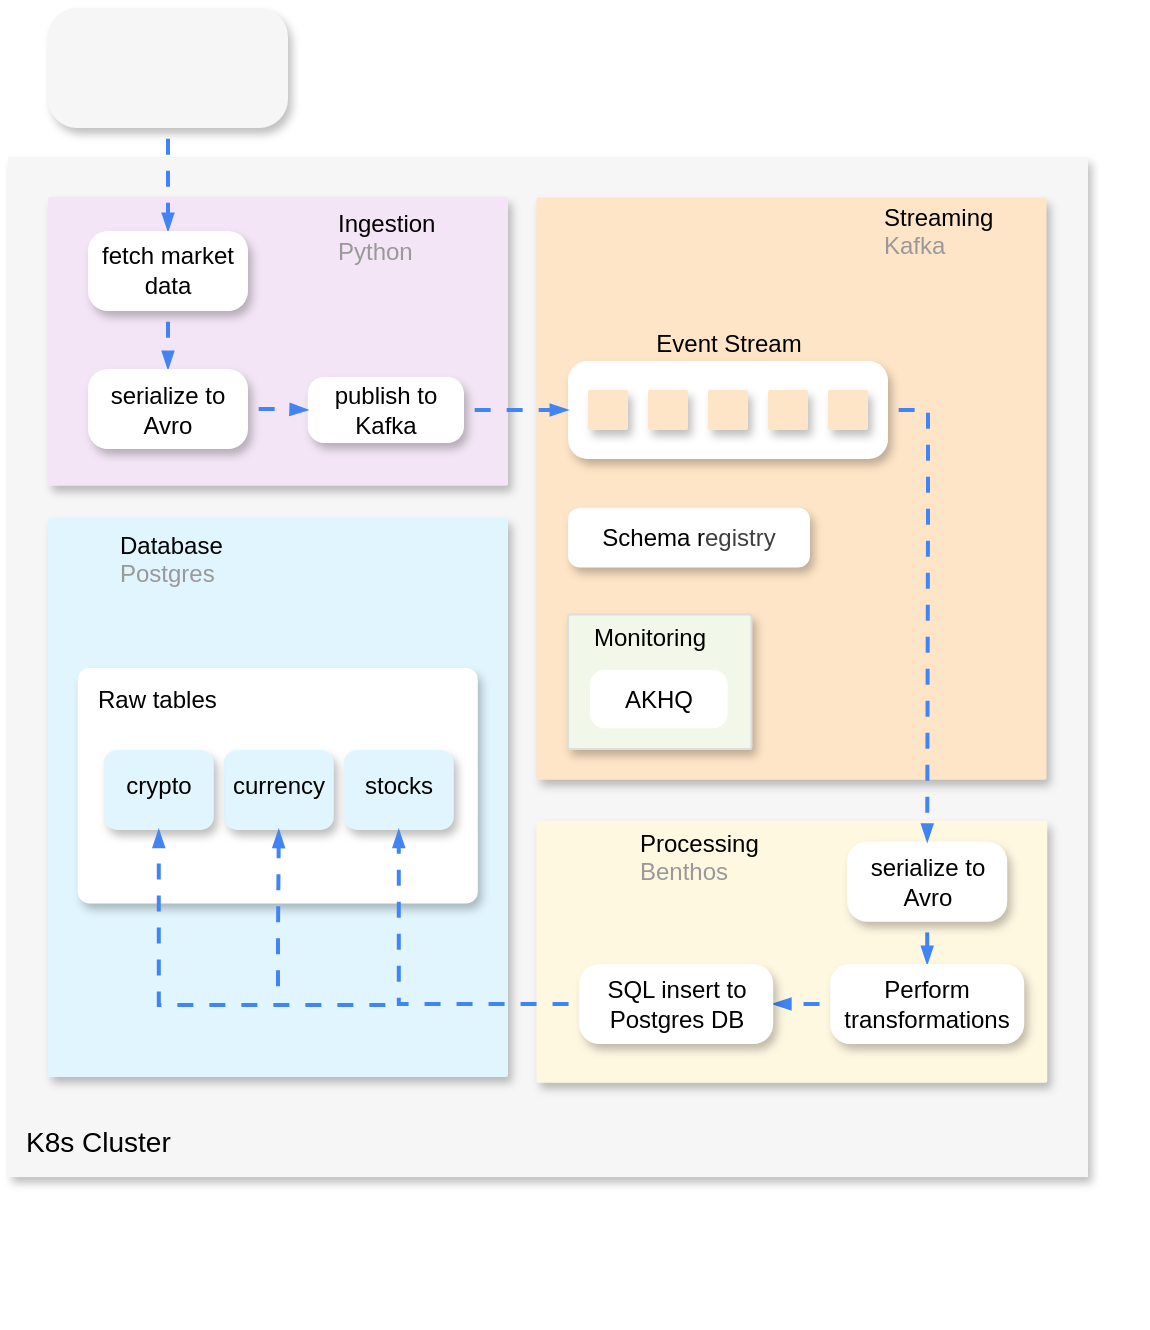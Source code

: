<mxfile version="28.1.2">
  <diagram name="Page-1" id="xxeRnDWCn8qRitkoaaiU">
    <mxGraphModel dx="-151" dy="748" grid="1" gridSize="10" guides="1" tooltips="1" connect="1" arrows="1" fold="1" page="1" pageScale="1" pageWidth="1169" pageHeight="827" math="0" shadow="0">
      <root>
        <mxCell id="0" />
        <mxCell id="1" parent="0" />
        <mxCell id="167" value="&lt;font style=&quot;color: rgb(0, 0, 0);&quot;&gt;K8s Cluster&lt;/font&gt;" style="fillColor=#F6F6F6;strokeColor=none;shadow=1;gradientColor=none;fontSize=14;align=left;spacing=9;fontColor=#717171;9E9E9E;verticalAlign=bottom;spacingTop=-4;fontStyle=0;spacingLeft=0;html=1;movable=1;resizable=1;rotatable=1;deletable=1;editable=1;locked=0;connectable=1;container=0;spacingRight=0;" parent="1" vertex="1">
          <mxGeometry x="1220" y="114.51" width="540" height="510" as="geometry" />
        </mxCell>
        <mxCell id="168" value="" style="strokeColor=none;shadow=1;strokeWidth=1;rounded=1;absoluteArcSize=1;arcSize=2;fillColor=#F3E5F5;container=0;spacingLeft=3;" parent="1" vertex="1">
          <mxGeometry x="1240" y="134.51" width="230" height="144.35" as="geometry" />
        </mxCell>
        <mxCell id="169" value="" style="strokeColor=none;shadow=1;strokeWidth=1;rounded=1;absoluteArcSize=1;arcSize=2;fillColor=#E1F5FE;align=left;verticalAlign=top;spacingBottom=3;container=0;" parent="1" vertex="1">
          <mxGeometry x="1240" y="295.01" width="230" height="279.5" as="geometry" />
        </mxCell>
        <mxCell id="181" value="publish to Kafka" style="rounded=1;whiteSpace=wrap;html=1;shadow=1;strokeColor=none;strokeWidth=1;align=center;verticalAlign=middle;arcSize=25;fontFamily=Helvetica;fontSize=12;fontColor=default;fillColor=#FFFFFF;glass=0;gradientColor=none;" parent="1" vertex="1">
          <mxGeometry x="1369.89" y="224.49" width="78.11" height="33.02" as="geometry" />
        </mxCell>
        <mxCell id="183" style="edgeStyle=orthogonalEdgeStyle;rounded=0;orthogonalLoop=1;jettySize=auto;html=1;entryX=0.5;entryY=0;entryDx=0;entryDy=0;dashed=0;strokeColor=#4284F3;strokeWidth=2;align=center;verticalAlign=middle;fontFamily=Helvetica;fontSize=12;fontColor=default;labelBackgroundColor=none;startArrow=none;startFill=0;startSize=4;endArrow=blockThin;endFill=1;endSize=4;flowAnimation=1;" parent="1" source="184" target="191" edge="1">
          <mxGeometry relative="1" as="geometry" />
        </mxCell>
        <mxCell id="190" style="edgeStyle=orthogonalEdgeStyle;html=1;rounded=0;dashed=0;strokeColor=#4284F3;strokeWidth=2;align=center;verticalAlign=middle;fontFamily=Helvetica;fontSize=12;fontColor=default;labelBackgroundColor=none;startArrow=none;startFill=0;startSize=4;endArrow=blockThin;endFill=1;endSize=4;flowAnimation=1;entryX=0.5;entryY=0;entryDx=0;entryDy=0;" parent="1" source="191" target="193" edge="1">
          <mxGeometry relative="1" as="geometry">
            <Array as="points">
              <mxPoint x="1300" y="214.51" />
              <mxPoint x="1300" y="214.51" />
            </Array>
          </mxGeometry>
        </mxCell>
        <mxCell id="191" value="fetch market data" style="rounded=1;whiteSpace=wrap;html=1;shadow=1;strokeColor=none;strokeWidth=1;align=center;verticalAlign=middle;arcSize=25;fontFamily=Helvetica;fontSize=12;fontColor=default;fillColor=#FFFFFF;glass=0;gradientColor=none;" parent="1" vertex="1">
          <mxGeometry x="1260" y="151.47" width="80" height="40.04" as="geometry" />
        </mxCell>
        <mxCell id="192" style="edgeStyle=orthogonalEdgeStyle;shape=connector;rounded=0;html=1;dashed=0;strokeColor=#4284F3;strokeWidth=2;align=center;verticalAlign=middle;fontFamily=Helvetica;fontSize=12;fontColor=default;labelBackgroundColor=none;startArrow=none;startFill=0;startSize=4;endArrow=blockThin;endFill=1;endSize=4;flowAnimation=1;" parent="1" source="193" target="181" edge="1">
          <mxGeometry relative="1" as="geometry" />
        </mxCell>
        <mxCell id="193" value="serialize to Avro" style="rounded=1;whiteSpace=wrap;html=1;shadow=1;strokeColor=none;strokeWidth=1;align=center;verticalAlign=middle;arcSize=25;fontFamily=Helvetica;fontSize=12;fontColor=default;fillColor=#FFFFFF;glass=0;gradientColor=none;" parent="1" vertex="1">
          <mxGeometry x="1260" y="220.49" width="80" height="40.04" as="geometry" />
        </mxCell>
        <mxCell id="202" value="" style="group" parent="1" vertex="1" connectable="0">
          <mxGeometry x="1365.89" y="139.51" width="89" height="50" as="geometry" />
        </mxCell>
        <mxCell id="203" value="" style="shape=image;verticalLabelPosition=bottom;labelBackgroundColor=default;verticalAlign=top;aspect=fixed;imageAspect=0;image=https://upload.wikimedia.org/wikipedia/commons/thumb/c/c3/Python-logo-notext.svg/1200px-Python-logo-notext.svg.png;" parent="202" vertex="1">
          <mxGeometry x="71" y="4.11" width="24" height="24" as="geometry" />
        </mxCell>
        <mxCell id="204" value="&lt;span&gt;&lt;font color=&quot;#000000&quot; style=&quot;forced-color-adjust: none; color: light-dark(rgb(0, 0, 0), rgb(237, 237, 237)); scrollbar-color: rgb(226, 226, 226) rgb(251, 251, 251); font-family: Helvetica; font-size: 12px; font-style: normal; font-variant-ligatures: normal; font-variant-caps: normal; font-weight: 400; letter-spacing: normal; orphans: 2; text-align: right; text-indent: 0px; text-transform: none; widows: 2; word-spacing: 0px; -webkit-text-stroke-width: 0px; white-space: nowrap; text-decoration-thickness: initial; text-decoration-style: initial; text-decoration-color: initial;&quot;&gt;Ingestion&lt;/font&gt;&lt;br style=&quot;forced-color-adjust: none; color: rgb(63, 63, 63); scrollbar-color: rgb(226, 226, 226) rgb(251, 251, 251); font-family: Helvetica; font-size: 12px; font-style: normal; font-variant-ligatures: normal; font-variant-caps: normal; font-weight: 400; letter-spacing: normal; orphans: 2; text-align: right; text-indent: 0px; text-transform: none; widows: 2; word-spacing: 0px; -webkit-text-stroke-width: 0px; white-space: nowrap; text-decoration-thickness: initial; text-decoration-style: initial; text-decoration-color: initial;&quot;&gt;&lt;span style=&quot;color: rgb(153, 153, 153); font-family: Helvetica; font-size: 12px; font-style: normal; font-variant-ligatures: normal; font-variant-caps: normal; font-weight: 400; letter-spacing: normal; orphans: 2; text-align: right; text-indent: 0px; text-transform: none; widows: 2; word-spacing: 0px; -webkit-text-stroke-width: 0px; white-space: nowrap; text-decoration-thickness: initial; text-decoration-style: initial; text-decoration-color: initial; float: none; display: inline !important;&quot;&gt;Python&lt;/span&gt;&lt;/span&gt;" style="text;whiteSpace=wrap;html=1;labelBackgroundColor=none;" parent="202" vertex="1">
          <mxGeometry x="17.5" y="-5.89" width="62" height="50" as="geometry" />
        </mxCell>
        <mxCell id="206" value="" style="strokeColor=none;shadow=1;strokeWidth=1;rounded=1;absoluteArcSize=1;arcSize=2;align=left;verticalAlign=middle;fillColor=#FFF8E1;spacing=0;spacingBottom=0;spacingTop=0;spacingLeft=14;" parent="1" vertex="1">
          <mxGeometry x="1484.22" y="446.32" width="255.39" height="131" as="geometry" />
        </mxCell>
        <mxCell id="207" value="&lt;span&gt;&lt;font color=&quot;#000000&quot; style=&quot;forced-color-adjust: none; color: light-dark(rgb(0, 0, 0), rgb(237, 237, 237)); scrollbar-color: rgb(226, 226, 226) rgb(251, 251, 251); font-family: Helvetica; font-size: 12px; font-style: normal; font-variant-ligatures: normal; font-variant-caps: normal; font-weight: 400; letter-spacing: normal; orphans: 2; text-align: right; text-indent: 0px; text-transform: none; widows: 2; word-spacing: 0px; -webkit-text-stroke-width: 0px; white-space: nowrap; text-decoration-thickness: initial; text-decoration-style: initial; text-decoration-color: initial;&quot;&gt;Processing&lt;/font&gt;&lt;br style=&quot;forced-color-adjust: none; color: rgb(63, 63, 63); scrollbar-color: rgb(226, 226, 226) rgb(251, 251, 251); font-family: Helvetica; font-size: 12px; font-style: normal; font-variant-ligatures: normal; font-variant-caps: normal; font-weight: 400; letter-spacing: normal; orphans: 2; text-align: right; text-indent: 0px; text-transform: none; widows: 2; word-spacing: 0px; -webkit-text-stroke-width: 0px; white-space: nowrap; text-decoration-thickness: initial; text-decoration-style: initial; text-decoration-color: initial;&quot;&gt;&lt;span style=&quot;color: rgb(153, 153, 153); font-family: Helvetica; font-size: 12px; font-style: normal; font-variant-ligatures: normal; font-variant-caps: normal; font-weight: 400; letter-spacing: normal; orphans: 2; text-align: right; text-indent: 0px; text-transform: none; widows: 2; word-spacing: 0px; -webkit-text-stroke-width: 0px; white-space: nowrap; text-decoration-thickness: initial; text-decoration-style: initial; text-decoration-color: initial; float: none; display: inline !important;&quot;&gt;Benthos&lt;/span&gt;&lt;/span&gt;" style="text;whiteSpace=wrap;html=1;labelBackgroundColor=none;" parent="1" vertex="1">
          <mxGeometry x="1534.11" y="444.32" width="90" height="50" as="geometry" />
        </mxCell>
        <mxCell id="208" value="" style="shape=image;verticalLabelPosition=bottom;labelBackgroundColor=default;verticalAlign=top;aspect=fixed;imageAspect=0;image=https://avatars.githubusercontent.com/u/48179284?v=4;" parent="1" vertex="1">
          <mxGeometry x="1488.11" y="441.99" width="46" height="46" as="geometry" />
        </mxCell>
        <mxCell id="217" value="" style="edgeStyle=orthogonalEdgeStyle;shape=connector;rounded=0;html=1;dashed=0;strokeColor=#4284F3;strokeWidth=2;align=center;verticalAlign=middle;fontFamily=Helvetica;fontSize=12;fontColor=default;labelBackgroundColor=none;startArrow=none;startFill=0;startSize=4;endArrow=blockThin;endFill=1;endSize=4;flowAnimation=1;" parent="1" source="209" target="210" edge="1">
          <mxGeometry relative="1" as="geometry" />
        </mxCell>
        <mxCell id="209" value="serialize to Avro" style="rounded=1;whiteSpace=wrap;html=1;shadow=1;strokeColor=none;strokeWidth=1;align=center;verticalAlign=middle;arcSize=25;fontFamily=Helvetica;fontSize=12;fontColor=default;fillColor=#FFFFFF;glass=0;gradientColor=none;" parent="1" vertex="1">
          <mxGeometry x="1639.61" y="456.83" width="80" height="40.04" as="geometry" />
        </mxCell>
        <mxCell id="218" value="" style="edgeStyle=orthogonalEdgeStyle;shape=connector;rounded=0;html=1;dashed=0;strokeColor=#4284F3;strokeWidth=2;align=center;verticalAlign=middle;fontFamily=Helvetica;fontSize=12;fontColor=default;labelBackgroundColor=none;startArrow=none;startFill=0;startSize=4;endArrow=blockThin;endFill=1;endSize=4;flowAnimation=1;" parent="1" source="210" target="211" edge="1">
          <mxGeometry relative="1" as="geometry" />
        </mxCell>
        <mxCell id="210" value="Perform transformations" style="rounded=1;whiteSpace=wrap;html=1;shadow=1;strokeColor=none;strokeWidth=1;align=center;verticalAlign=middle;arcSize=25;fontFamily=Helvetica;fontSize=12;fontColor=default;fillColor=#FFFFFF;glass=0;gradientColor=none;" parent="1" vertex="1">
          <mxGeometry x="1631.11" y="517.99" width="97" height="40.04" as="geometry" />
        </mxCell>
        <mxCell id="211" value="SQL insert to Postgres DB" style="rounded=1;whiteSpace=wrap;html=1;shadow=1;strokeColor=none;strokeWidth=1;align=center;verticalAlign=middle;arcSize=25;fontFamily=Helvetica;fontSize=12;fontColor=default;fillColor=#FFFFFF;glass=0;gradientColor=none;" parent="1" vertex="1">
          <mxGeometry x="1505.61" y="517.99" width="97" height="40.04" as="geometry" />
        </mxCell>
        <mxCell id="213" value="&lt;span&gt;&lt;font color=&quot;#000000&quot; style=&quot;forced-color-adjust: none; color: light-dark(rgb(0, 0, 0), rgb(237, 237, 237)); scrollbar-color: rgb(226, 226, 226) rgb(251, 251, 251); font-family: Helvetica; font-size: 12px; font-style: normal; font-variant-ligatures: normal; font-variant-caps: normal; font-weight: 400; letter-spacing: normal; orphans: 2; text-align: right; text-indent: 0px; text-transform: none; widows: 2; word-spacing: 0px; -webkit-text-stroke-width: 0px; white-space: nowrap; text-decoration-thickness: initial; text-decoration-style: initial; text-decoration-color: initial;&quot;&gt;Database&lt;/font&gt;&lt;br style=&quot;forced-color-adjust: none; color: rgb(63, 63, 63); scrollbar-color: rgb(226, 226, 226) rgb(251, 251, 251); font-family: Helvetica; font-size: 12px; font-style: normal; font-variant-ligatures: normal; font-variant-caps: normal; font-weight: 400; letter-spacing: normal; orphans: 2; text-align: right; text-indent: 0px; text-transform: none; widows: 2; word-spacing: 0px; -webkit-text-stroke-width: 0px; white-space: nowrap; text-decoration-thickness: initial; text-decoration-style: initial; text-decoration-color: initial;&quot;&gt;&lt;span style=&quot;color: rgb(153, 153, 153); font-family: Helvetica; font-size: 12px; font-style: normal; font-variant-ligatures: normal; font-variant-caps: normal; font-weight: 400; letter-spacing: normal; orphans: 2; text-align: right; text-indent: 0px; text-transform: none; widows: 2; word-spacing: 0px; -webkit-text-stroke-width: 0px; white-space: nowrap; text-decoration-thickness: initial; text-decoration-style: initial; text-decoration-color: initial; float: none; display: inline !important;&quot;&gt;Postgres&lt;/span&gt;&lt;/span&gt;" style="text;whiteSpace=wrap;html=1;labelBackgroundColor=none;" parent="1" vertex="1">
          <mxGeometry x="1273.89" y="295.01" width="90" height="50" as="geometry" />
        </mxCell>
        <mxCell id="173" value="&lt;div style=&quot;&quot;&gt;&lt;span style=&quot;white-space: pre;&quot;&gt;Raw tables&lt;/span&gt;&lt;/div&gt;" style="rounded=1;html=1;shadow=1;strokeColor=none;strokeWidth=1;align=left;verticalAlign=top;arcSize=5;fontFamily=Helvetica;fontSize=12;fontColor=default;fillColor=#FFFFFF;whiteSpace=wrap;fillStyle=solid;spacingRight=2;spacing=4;spacingLeft=6;" parent="1" vertex="1">
          <mxGeometry x="1254.89" y="369.94" width="200" height="117.81" as="geometry" />
        </mxCell>
        <mxCell id="174" value="currency" style="sketch=0;points=[[0,0,0],[0.25,0,0],[0.5,0,0],[0.75,0,0],[1,0,0],[1,0.25,0],[1,0.5,0],[1,0.75,0],[1,1,0],[0.75,1,0],[0.5,1,0],[0.25,1,0],[0,1,0],[0,0.75,0],[0,0.5,0],[0,0.25,0]];rounded=1;absoluteArcSize=1;arcSize=13;html=1;strokeColor=none;gradientColor=none;shadow=1;dashed=0;fontSize=12;fontColor=#000000;align=center;verticalAlign=middle;spacing=10;spacingTop=-4;whiteSpace=wrap;fillColor=#E1F5FE;fontFamily=Helvetica;labelBackgroundColor=none;" parent="1" vertex="1">
          <mxGeometry x="1327.89" y="410.94" width="55" height="40" as="geometry" />
        </mxCell>
        <mxCell id="175" value="stocks" style="sketch=0;points=[[0,0,0],[0.25,0,0],[0.5,0,0],[0.75,0,0],[1,0,0],[1,0.25,0],[1,0.5,0],[1,0.75,0],[1,1,0],[0.75,1,0],[0.5,1,0],[0.25,1,0],[0,1,0],[0,0.75,0],[0,0.5,0],[0,0.25,0]];rounded=1;absoluteArcSize=1;arcSize=13;html=1;strokeColor=none;gradientColor=none;shadow=1;dashed=0;fontSize=12;fontColor=#000000;align=center;verticalAlign=middle;spacing=10;spacingTop=-4;whiteSpace=wrap;fillColor=#E1F5FE;fontFamily=Helvetica;labelBackgroundColor=none;" parent="1" vertex="1">
          <mxGeometry x="1387.89" y="410.94" width="55" height="40" as="geometry" />
        </mxCell>
        <mxCell id="176" value="crypto" style="sketch=0;points=[[0,0,0],[0.25,0,0],[0.5,0,0],[0.75,0,0],[1,0,0],[1,0.25,0],[1,0.5,0],[1,0.75,0],[1,1,0],[0.75,1,0],[0.5,1,0],[0.25,1,0],[0,1,0],[0,0.75,0],[0,0.5,0],[0,0.25,0]];rounded=1;absoluteArcSize=1;arcSize=13;html=1;strokeColor=none;gradientColor=none;shadow=1;dashed=0;fontSize=12;fontColor=#000000;align=center;verticalAlign=middle;spacing=10;spacingTop=-4;whiteSpace=wrap;fillColor=#E1F5FE;fontFamily=Helvetica;labelBackgroundColor=none;" parent="1" vertex="1">
          <mxGeometry x="1267.89" y="410.94" width="55" height="40" as="geometry" />
        </mxCell>
        <mxCell id="221" value="" style="group" parent="1" vertex="1" connectable="0">
          <mxGeometry x="1484.22" y="130.51" width="305.78" height="295.33" as="geometry" />
        </mxCell>
        <mxCell id="170" value="" style="strokeColor=none;shadow=1;strokeWidth=1;rounded=1;absoluteArcSize=1;arcSize=2;fillColor=#FFE5C7;container=0;" parent="221" vertex="1">
          <mxGeometry y="4.198" width="255.0" height="291.132" as="geometry" />
        </mxCell>
        <mxCell id="186" value="&lt;span&gt;&lt;font color=&quot;#000000&quot; style=&quot;forced-color-adjust: none; color: light-dark(rgb(0, 0, 0), rgb(237, 237, 237)); scrollbar-color: rgb(226, 226, 226) rgb(251, 251, 251); font-family: Helvetica; font-size: 12px; font-style: normal; font-variant-ligatures: normal; font-variant-caps: normal; font-weight: 400; letter-spacing: normal; orphans: 2; text-align: right; text-indent: 0px; text-transform: none; widows: 2; word-spacing: 0px; -webkit-text-stroke-width: 0px; white-space: nowrap; text-decoration-thickness: initial; text-decoration-style: initial; text-decoration-color: initial;&quot;&gt;Streaming&lt;/font&gt;&lt;br style=&quot;forced-color-adjust: none; color: rgb(63, 63, 63); scrollbar-color: rgb(226, 226, 226) rgb(251, 251, 251); font-family: Helvetica; font-size: 12px; font-style: normal; font-variant-ligatures: normal; font-variant-caps: normal; font-weight: 400; letter-spacing: normal; orphans: 2; text-align: right; text-indent: 0px; text-transform: none; widows: 2; word-spacing: 0px; -webkit-text-stroke-width: 0px; white-space: nowrap; text-decoration-thickness: initial; text-decoration-style: initial; text-decoration-color: initial;&quot;&gt;&lt;span style=&quot;color: rgb(153, 153, 153); font-family: Helvetica; font-size: 12px; font-style: normal; font-variant-ligatures: normal; font-variant-caps: normal; font-weight: 400; letter-spacing: normal; orphans: 2; text-align: right; text-indent: 0px; text-transform: none; widows: 2; word-spacing: 0px; -webkit-text-stroke-width: 0px; white-space: nowrap; text-decoration-thickness: initial; text-decoration-style: initial; text-decoration-color: initial; float: none; display: inline !important;&quot;&gt;Kafka&lt;/span&gt;&lt;/span&gt;" style="text;whiteSpace=wrap;html=1;labelBackgroundColor=none;" parent="221" vertex="1">
          <mxGeometry x="171.78" width="64.22" height="39.909" as="geometry" />
        </mxCell>
        <mxCell id="187" value="" style="shape=image;verticalLabelPosition=bottom;labelBackgroundColor=default;verticalAlign=top;aspect=fixed;imageAspect=0;image=https://upload.wikimedia.org/wikipedia/commons/thumb/0/01/Apache_Kafka_logo.svg/1200px-Apache_Kafka_logo.svg.png;" parent="221" vertex="1">
          <mxGeometry x="235.778" y="10.642" width="12.408" height="20.175" as="geometry" />
        </mxCell>
        <mxCell id="227" value="" style="group" parent="221" vertex="1" connectable="0">
          <mxGeometry x="15.78" y="210.193" width="114.22" height="69.842" as="geometry" />
        </mxCell>
        <mxCell id="224" value="" style="strokeColor=#dddddd;shadow=1;strokeWidth=1;rounded=1;absoluteArcSize=1;arcSize=2;fillColor=#F1F8E9;container=0;" parent="227" vertex="1">
          <mxGeometry y="2.524" width="91.734" height="67.317" as="geometry" />
        </mxCell>
        <mxCell id="225" value="AKHQ" style="rounded=1;whiteSpace=wrap;html=1;shadow=0;strokeColor=none;strokeWidth=1;align=center;verticalAlign=middle;arcSize=25;fontFamily=Helvetica;fontSize=12;fontColor=default;fillColor=#FFFFFF;glass=0;gradientColor=none;" parent="227" vertex="1">
          <mxGeometry x="11.02" y="30.331" width="68.8" height="29.144" as="geometry" />
        </mxCell>
        <mxCell id="226" value="&lt;div style=&quot;text-align: right;&quot;&gt;&lt;span style=&quot;background-color: transparent; text-wrap-mode: nowrap;&quot;&gt;Monitoring&lt;/span&gt;&lt;/div&gt;" style="text;whiteSpace=wrap;html=1;labelBackgroundColor=none;" parent="227" vertex="1">
          <mxGeometry x="11.02" width="103.2" height="49.887" as="geometry" />
        </mxCell>
        <mxCell id="241" value="" style="group" parent="221" vertex="1" connectable="0">
          <mxGeometry x="15.78" y="62.535" width="160.0" height="72.406" as="geometry" />
        </mxCell>
        <mxCell id="233" value="&lt;div style=&quot;&quot;&gt;&lt;br&gt;&lt;/div&gt;" style="rounded=1;html=1;shadow=1;strokeColor=none;strokeWidth=1;align=center;verticalAlign=top;arcSize=20;fontFamily=Helvetica;fontSize=12;fontColor=default;fillColor=#FFFFFF;whiteSpace=wrap;fillStyle=solid;" parent="241" vertex="1">
          <mxGeometry y="23.427" width="160.0" height="48.979" as="geometry" />
        </mxCell>
        <mxCell id="234" value="" style="strokeColor=none;shadow=1;strokeWidth=1;rounded=1;absoluteArcSize=1;arcSize=2;fillColor=#FFE5C7;container=0;" parent="241" vertex="1">
          <mxGeometry x="10.0" y="37.944" width="20.0" height="19.955" as="geometry" />
        </mxCell>
        <mxCell id="235" value="" style="strokeColor=none;shadow=1;strokeWidth=1;rounded=1;absoluteArcSize=1;arcSize=2;fillColor=#FFE5C7;container=0;" parent="241" vertex="1">
          <mxGeometry x="40.0" y="37.944" width="20.0" height="19.955" as="geometry" />
        </mxCell>
        <mxCell id="236" value="" style="strokeColor=none;shadow=1;strokeWidth=1;rounded=1;absoluteArcSize=1;arcSize=2;fillColor=#FFE5C7;container=0;" parent="241" vertex="1">
          <mxGeometry x="70.0" y="37.944" width="20.0" height="19.955" as="geometry" />
        </mxCell>
        <mxCell id="237" value="" style="strokeColor=none;shadow=1;strokeWidth=1;rounded=1;absoluteArcSize=1;arcSize=2;fillColor=#FFE5C7;container=0;" parent="241" vertex="1">
          <mxGeometry x="100.0" y="37.944" width="20.0" height="19.955" as="geometry" />
        </mxCell>
        <mxCell id="238" value="" style="strokeColor=none;shadow=1;strokeWidth=1;rounded=1;absoluteArcSize=1;arcSize=2;fillColor=#FFE5C7;container=0;" parent="241" vertex="1">
          <mxGeometry x="130.0" y="37.944" width="20.0" height="19.955" as="geometry" />
        </mxCell>
        <mxCell id="239" value="Event Stream" style="text;html=1;align=center;verticalAlign=middle;whiteSpace=wrap;rounded=0;fontFamily=Helvetica;fontSize=12;fontColor=default;labelBackgroundColor=none;" parent="241" vertex="1">
          <mxGeometry x="41.65" width="76.7" height="29.932" as="geometry" />
        </mxCell>
        <mxCell id="182" value="&lt;div style=&quot;&quot;&gt;&lt;span style=&quot;white-space: pre;&quot;&gt;&lt;font style=&quot;color: rgb(0, 0, 0);&quot;&gt;Schema &lt;/font&gt;&lt;/span&gt;&lt;span style=&quot;color: rgb(63, 63, 63); background-color: transparent; white-space: pre;&quot;&gt;&lt;font style=&quot;color: rgb(0, 0, 0);&quot;&gt;r&lt;/font&gt;&lt;/span&gt;&lt;span style=&quot;color: rgb(63, 63, 63); background-color: transparent; white-space: pre;&quot;&gt;egistry&lt;/span&gt;&lt;/div&gt;" style="rounded=1;html=1;shadow=1;strokeColor=none;strokeWidth=1;align=center;verticalAlign=middle;arcSize=20;fontFamily=Helvetica;fontSize=12;fontColor=default;fillColor=#FFFFFF;whiteSpace=wrap;fillStyle=solid;" parent="221" vertex="1">
          <mxGeometry x="15.78" y="159.309" width="121.0" height="29.932" as="geometry" />
        </mxCell>
        <mxCell id="180" style="edgeStyle=orthogonalEdgeStyle;shape=connector;rounded=0;html=1;dashed=0;strokeColor=#4284F3;strokeWidth=2;align=center;verticalAlign=middle;fontFamily=Helvetica;fontSize=12;fontColor=default;labelBackgroundColor=none;startArrow=none;startFill=0;startSize=4;endArrow=blockThin;endFill=1;endSize=4;flowAnimation=1;entryX=0;entryY=0.5;entryDx=0;entryDy=0;" parent="1" source="181" target="233" edge="1">
          <mxGeometry relative="1" as="geometry">
            <mxPoint x="1680" y="257.51" as="targetPoint" />
          </mxGeometry>
        </mxCell>
        <mxCell id="228" style="edgeStyle=orthogonalEdgeStyle;shape=connector;rounded=0;html=1;entryX=0.5;entryY=1;entryDx=0;entryDy=0;entryPerimeter=0;dashed=0;strokeColor=#4284F3;strokeWidth=2;align=center;verticalAlign=middle;fontFamily=Helvetica;fontSize=12;fontColor=default;labelBackgroundColor=none;startArrow=none;startFill=0;startSize=4;endArrow=blockThin;endFill=1;endSize=4;flowAnimation=1;" parent="1" source="211" target="175" edge="1">
          <mxGeometry relative="1" as="geometry" />
        </mxCell>
        <mxCell id="229" style="edgeStyle=orthogonalEdgeStyle;shape=connector;rounded=0;html=1;entryX=0.5;entryY=1;entryDx=0;entryDy=0;entryPerimeter=0;dashed=0;strokeColor=#4284F3;strokeWidth=2;align=center;verticalAlign=middle;fontFamily=Helvetica;fontSize=12;fontColor=default;labelBackgroundColor=none;startArrow=none;startFill=0;startSize=4;endArrow=blockThin;endFill=1;endSize=4;flowAnimation=1;" parent="1" target="174" edge="1">
          <mxGeometry relative="1" as="geometry">
            <mxPoint x="1355" y="534.51" as="sourcePoint" />
            <Array as="points">
              <mxPoint x="1355" y="524.51" />
              <mxPoint x="1355" y="504.51" />
              <mxPoint x="1355" y="504.51" />
            </Array>
          </mxGeometry>
        </mxCell>
        <mxCell id="231" style="edgeStyle=orthogonalEdgeStyle;shape=connector;rounded=0;html=1;entryX=0.5;entryY=1;entryDx=0;entryDy=0;entryPerimeter=0;dashed=0;strokeColor=#4284F3;strokeWidth=2;align=center;verticalAlign=middle;fontFamily=Helvetica;fontSize=12;fontColor=default;labelBackgroundColor=none;startArrow=none;startFill=0;startSize=4;endArrow=blockThin;endFill=1;endSize=4;flowAnimation=1;" parent="1" target="176" edge="1">
          <mxGeometry relative="1" as="geometry">
            <mxPoint x="1414" y="538.51" as="sourcePoint" />
            <Array as="points">
              <mxPoint x="1295" y="537.51" />
            </Array>
          </mxGeometry>
        </mxCell>
        <mxCell id="205" style="edgeStyle=orthogonalEdgeStyle;shape=connector;rounded=0;html=1;exitX=1;exitY=0.5;exitDx=0;exitDy=0;entryX=0.5;entryY=0;entryDx=0;entryDy=0;dashed=0;strokeColor=#4284F3;strokeWidth=2;align=center;verticalAlign=middle;fontFamily=Helvetica;fontSize=12;fontColor=default;labelBackgroundColor=none;startArrow=none;startFill=0;startSize=4;endArrow=blockThin;endFill=1;endSize=4;flowAnimation=1;" parent="1" source="233" target="209" edge="1">
          <mxGeometry relative="1" as="geometry">
            <mxPoint x="1736.69" y="418.336" as="targetPoint" />
            <mxPoint x="1709.61" y="332.105" as="sourcePoint" />
            <Array as="points">
              <mxPoint x="1680" y="241.51" />
              <mxPoint x="1680" y="294.51" />
              <mxPoint x="1680" y="294.51" />
            </Array>
          </mxGeometry>
        </mxCell>
        <mxCell id="243" value="" style="shape=image;verticalLabelPosition=bottom;labelBackgroundColor=default;verticalAlign=top;aspect=fixed;imageAspect=0;image=https://upload.wikimedia.org/wikipedia/commons/thumb/3/39/Kubernetes_logo_without_workmark.svg/2109px-Kubernetes_logo_without_workmark.svg.png;" parent="1" vertex="1">
          <mxGeometry x="1313.24" y="592.32" width="26.76" height="26" as="geometry" />
        </mxCell>
        <mxCell id="245" value="" style="shape=image;verticalLabelPosition=bottom;labelBackgroundColor=default;verticalAlign=top;aspect=fixed;imageAspect=0;image=https://avatars.githubusercontent.com/u/83191469?s=280&amp;v=4;" parent="1" vertex="1">
          <mxGeometry x="1375.72" y="592.32" width="26" height="26" as="geometry" />
        </mxCell>
        <mxCell id="184" value="" style="rounded=1;absoluteArcSize=1;arcSize=29;html=1;shadow=1;dashed=0;fontSize=12;align=left;verticalAlign=top;spacing=10;spacingTop=-4;gradientColor=none;strokeColor=none;strokeWidth=2;fillColor=#F6F6F6;" parent="1" vertex="1">
          <mxGeometry x="1240" y="40.0" width="120" height="60" as="geometry" />
        </mxCell>
        <mxCell id="185" value="" style="shape=image;verticalLabelPosition=bottom;labelBackgroundColor=default;verticalAlign=top;aspect=fixed;imageAspect=0;image=https://upload.wikimedia.org/wikipedia/commons/8/8f/Yahoo%21_Finance_logo_2021.png;" parent="1" vertex="1">
          <mxGeometry x="1261.13" y="55.74" width="77.75" height="28.51" as="geometry" />
        </mxCell>
        <mxCell id="x_Z7hT5W2QCwyP8sTJ0q-249" value="" style="shape=image;verticalLabelPosition=bottom;labelBackgroundColor=default;verticalAlign=top;aspect=fixed;imageAspect=0;image=https://helm.sh/img/helm.svg;" parent="1" vertex="1">
          <mxGeometry x="1347.38" y="592.32" width="93.22" height="107.68" as="geometry" />
        </mxCell>
        <mxCell id="x_Z7hT5W2QCwyP8sTJ0q-251" value="" style="shape=image;verticalLabelPosition=bottom;labelBackgroundColor=default;verticalAlign=top;aspect=fixed;imageAspect=0;image=https://upload.wikimedia.org/wikipedia/commons/2/29/Postgresql_elephant.svg;" parent="1" vertex="1">
          <mxGeometry x="1247.62" y="304.01" width="93.06" height="95.99" as="geometry" />
        </mxCell>
      </root>
    </mxGraphModel>
  </diagram>
</mxfile>

